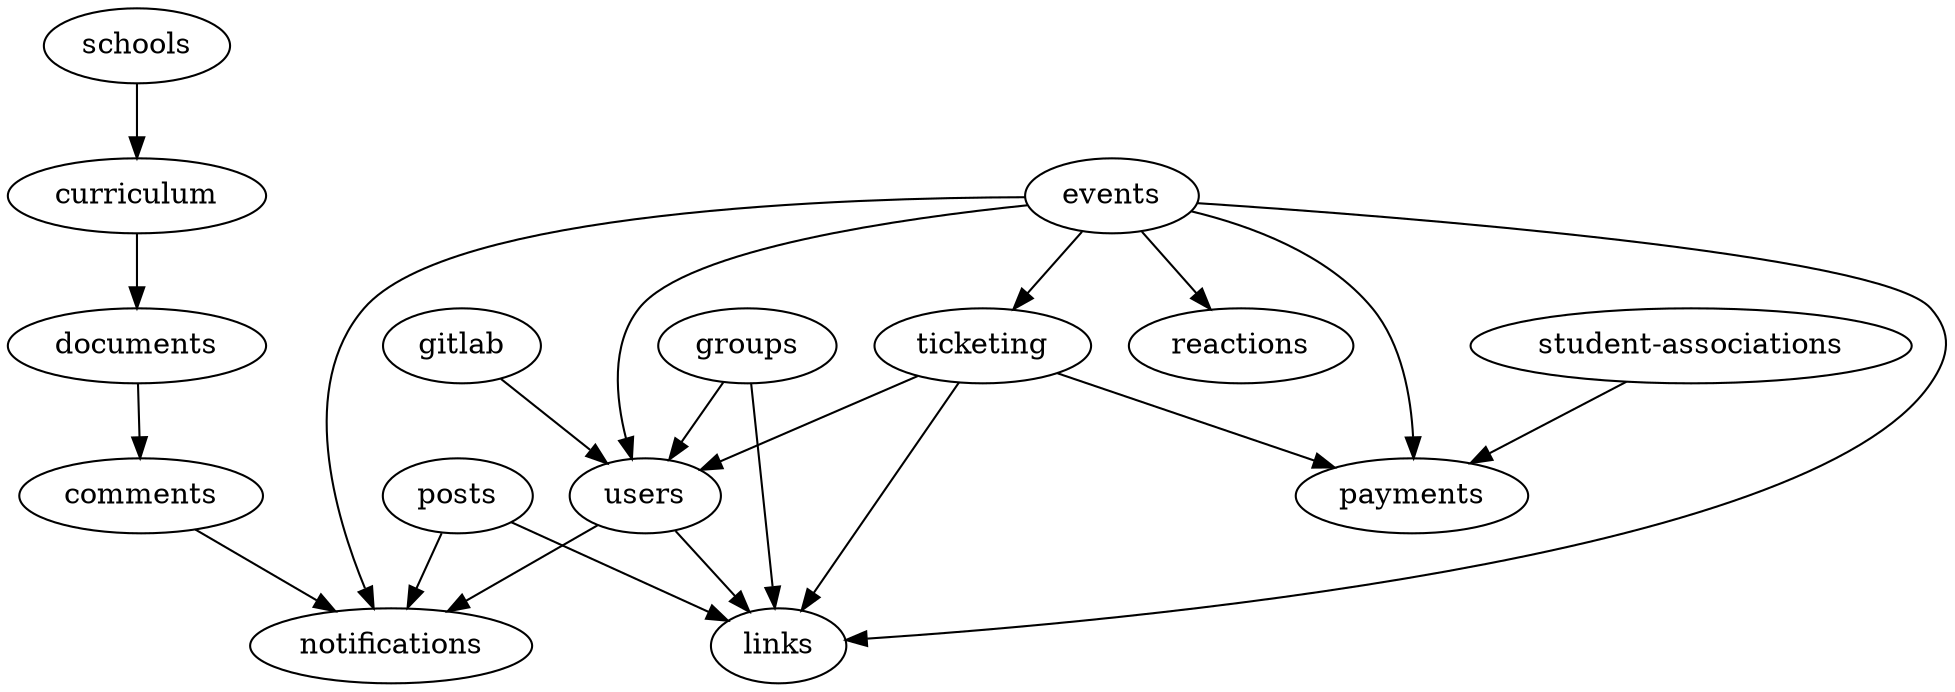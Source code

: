 strict digraph ImportGraph {
    "comments" -> "notifications";
    "curriculum" -> "documents";
    "documents" -> "comments";
    "events" -> "notifications";
    "events" -> "users";
    "events" -> "payments";
    "events" -> "reactions";
    "events" -> "ticketing";
    "events" -> "links";
    "gitlab" -> "users";
    "groups" -> "links";
    "groups" -> "users";
    "posts" -> "notifications";
    "posts" -> "links";
    "schools" -> "curriculum";
    "student-associations" -> "payments";
    "ticketing" -> "payments";
    "ticketing" -> "links";
    "ticketing" -> "users";
    "users" -> "notifications";
    "users" -> "links";
}